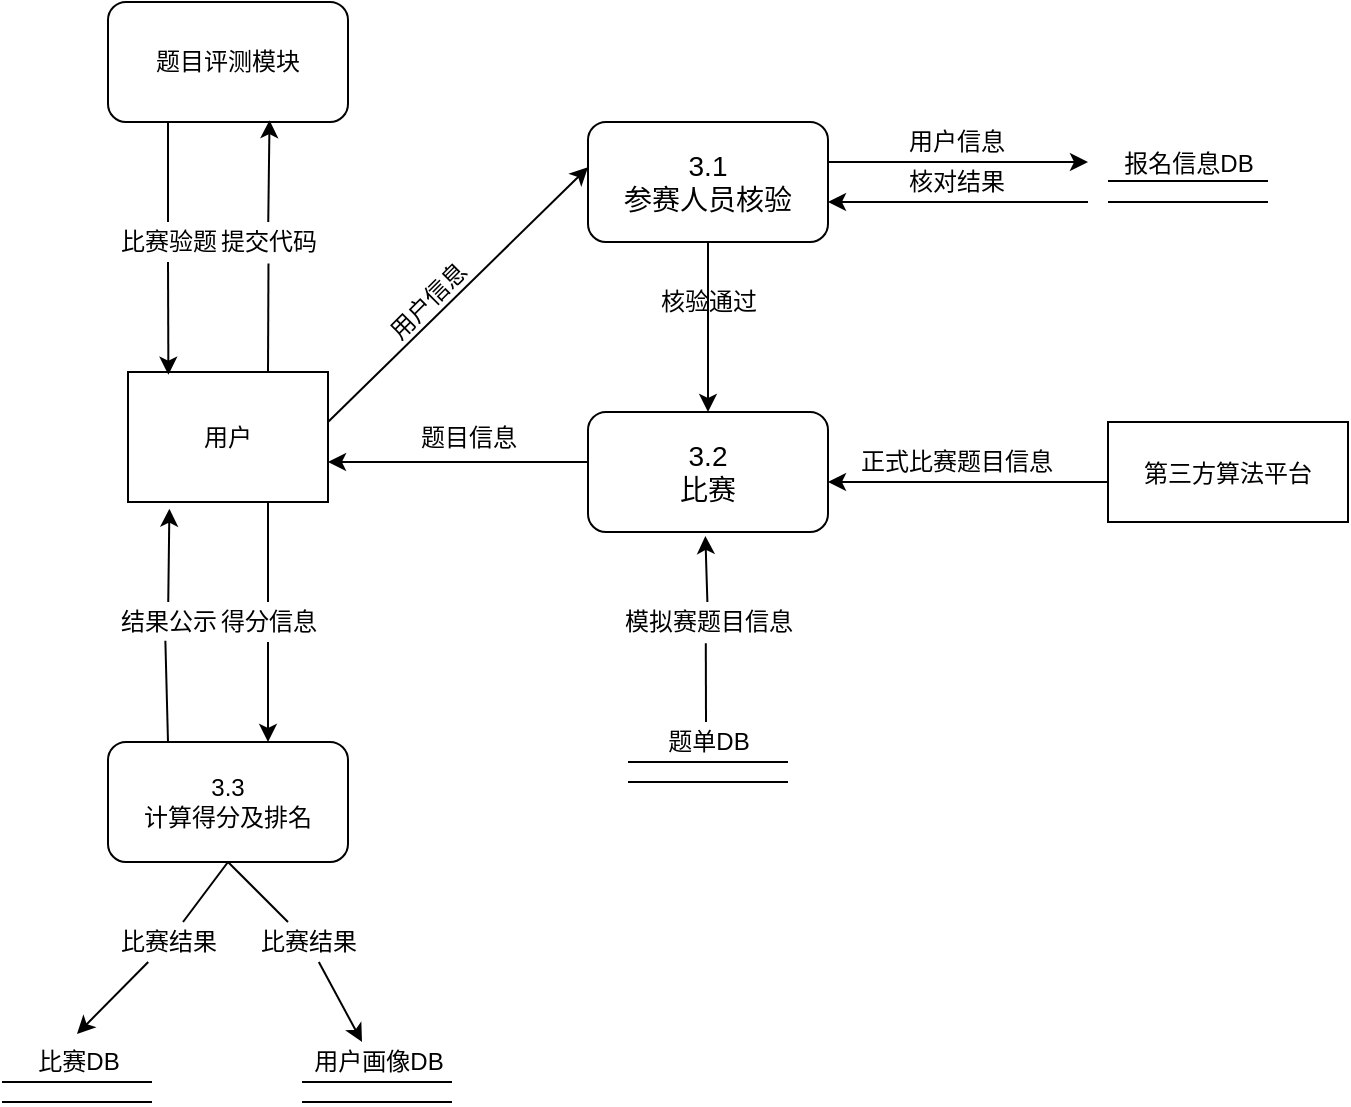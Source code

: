 <mxfile version="17.1.5" type="github">
  <diagram id="MtAmN1gWN1stzAJyf5pG" name="第 1 页">
    <mxGraphModel dx="920" dy="504" grid="1" gridSize="10" guides="1" tooltips="1" connect="0" arrows="1" fold="1" page="1" pageScale="1" pageWidth="827" pageHeight="1169" math="0" shadow="0">
      <root>
        <mxCell id="0" />
        <mxCell id="1" parent="0" />
        <mxCell id="pAkXUdGF3VK3-g7UU75k-1" value="用户" style="rounded=0;whiteSpace=wrap;html=1;" parent="1" vertex="1">
          <mxGeometry x="113" y="335" width="100" height="65" as="geometry" />
        </mxCell>
        <mxCell id="sEVKIMjzkpmvg2Q95Bz1-1" value="" style="endArrow=classic;html=1;rounded=0;entryX=0;entryY=0.378;entryDx=0;entryDy=0;entryPerimeter=0;" parent="1" target="sEVKIMjzkpmvg2Q95Bz1-2" edge="1">
          <mxGeometry width="50" height="50" relative="1" as="geometry">
            <mxPoint x="213" y="360" as="sourcePoint" />
            <mxPoint x="333" y="240" as="targetPoint" />
          </mxGeometry>
        </mxCell>
        <mxCell id="sEVKIMjzkpmvg2Q95Bz1-3" value="用户信息" style="text;html=1;resizable=0;autosize=1;align=center;verticalAlign=middle;points=[];fillColor=none;strokeColor=none;rounded=0;rotation=-45;" parent="1" vertex="1">
          <mxGeometry x="233" y="290" width="60" height="20" as="geometry" />
        </mxCell>
        <mxCell id="sEVKIMjzkpmvg2Q95Bz1-8" value="" style="endArrow=classic;html=1;rounded=0;fontSize=14;" parent="1" edge="1">
          <mxGeometry width="50" height="50" relative="1" as="geometry">
            <mxPoint x="343" y="380" as="sourcePoint" />
            <mxPoint x="213" y="380" as="targetPoint" />
          </mxGeometry>
        </mxCell>
        <mxCell id="sEVKIMjzkpmvg2Q95Bz1-9" value="3.2&lt;br&gt;比赛" style="rounded=1;whiteSpace=wrap;html=1;fontSize=14;" parent="1" vertex="1">
          <mxGeometry x="343" y="355" width="120" height="60" as="geometry" />
        </mxCell>
        <mxCell id="sEVKIMjzkpmvg2Q95Bz1-12" value="" style="endArrow=classic;html=1;rounded=0;fontSize=14;" parent="1" edge="1">
          <mxGeometry width="50" height="50" relative="1" as="geometry">
            <mxPoint x="603" y="390" as="sourcePoint" />
            <mxPoint x="463" y="390" as="targetPoint" />
          </mxGeometry>
        </mxCell>
        <mxCell id="sEVKIMjzkpmvg2Q95Bz1-13" value="&lt;font style=&quot;font-size: 12px&quot;&gt;第三方算法平台&lt;/font&gt;" style="rounded=0;whiteSpace=wrap;html=1;fontSize=14;" parent="1" vertex="1">
          <mxGeometry x="603" y="360" width="120" height="50" as="geometry" />
        </mxCell>
        <mxCell id="sEVKIMjzkpmvg2Q95Bz1-14" value="" style="endArrow=classic;html=1;rounded=0;fontSize=14;entryX=0.489;entryY=1.033;entryDx=0;entryDy=0;entryPerimeter=0;startArrow=none;" parent="1" source="sEVKIMjzkpmvg2Q95Bz1-23" target="sEVKIMjzkpmvg2Q95Bz1-9" edge="1">
          <mxGeometry width="50" height="50" relative="1" as="geometry">
            <mxPoint x="402" y="500" as="sourcePoint" />
            <mxPoint x="423" y="410" as="targetPoint" />
          </mxGeometry>
        </mxCell>
        <mxCell id="sEVKIMjzkpmvg2Q95Bz1-17" value="" style="endArrow=none;html=1;rounded=0;fontSize=14;" parent="1" edge="1">
          <mxGeometry width="50" height="50" relative="1" as="geometry">
            <mxPoint x="603" y="250" as="sourcePoint" />
            <mxPoint x="683" y="250" as="targetPoint" />
          </mxGeometry>
        </mxCell>
        <mxCell id="sEVKIMjzkpmvg2Q95Bz1-18" value="" style="endArrow=none;html=1;rounded=0;fontSize=14;" parent="1" edge="1">
          <mxGeometry width="50" height="50" relative="1" as="geometry">
            <mxPoint x="603" y="239.5" as="sourcePoint" />
            <mxPoint x="683" y="239.5" as="targetPoint" />
          </mxGeometry>
        </mxCell>
        <mxCell id="sEVKIMjzkpmvg2Q95Bz1-19" value="" style="endArrow=none;html=1;rounded=0;fontSize=14;" parent="1" edge="1">
          <mxGeometry width="50" height="50" relative="1" as="geometry">
            <mxPoint x="363" y="530" as="sourcePoint" />
            <mxPoint x="443" y="530" as="targetPoint" />
          </mxGeometry>
        </mxCell>
        <mxCell id="sEVKIMjzkpmvg2Q95Bz1-20" value="" style="endArrow=none;html=1;rounded=0;fontSize=14;" parent="1" edge="1">
          <mxGeometry width="50" height="50" relative="1" as="geometry">
            <mxPoint x="363" y="540" as="sourcePoint" />
            <mxPoint x="443" y="540" as="targetPoint" />
          </mxGeometry>
        </mxCell>
        <mxCell id="sEVKIMjzkpmvg2Q95Bz1-21" value="&lt;font style=&quot;font-size: 12px&quot;&gt;报名信息DB&lt;/font&gt;" style="text;html=1;resizable=0;autosize=1;align=center;verticalAlign=middle;points=[];fillColor=none;strokeColor=none;rounded=0;fontSize=14;" parent="1" vertex="1">
          <mxGeometry x="603" y="220" width="80" height="20" as="geometry" />
        </mxCell>
        <mxCell id="sEVKIMjzkpmvg2Q95Bz1-22" value="题单DB" style="text;html=1;resizable=0;autosize=1;align=center;verticalAlign=middle;points=[];fillColor=none;strokeColor=none;rounded=0;fontSize=12;" parent="1" vertex="1">
          <mxGeometry x="373" y="510" width="60" height="20" as="geometry" />
        </mxCell>
        <mxCell id="sEVKIMjzkpmvg2Q95Bz1-23" value="模拟赛题目信息" style="text;html=1;resizable=0;autosize=1;align=center;verticalAlign=middle;points=[];fillColor=none;strokeColor=none;rounded=0;fontSize=12;" parent="1" vertex="1">
          <mxGeometry x="353" y="450" width="100" height="20" as="geometry" />
        </mxCell>
        <mxCell id="sEVKIMjzkpmvg2Q95Bz1-24" value="" style="endArrow=none;html=1;rounded=0;fontSize=14;entryX=0.489;entryY=1.033;entryDx=0;entryDy=0;entryPerimeter=0;" parent="1" target="sEVKIMjzkpmvg2Q95Bz1-23" edge="1">
          <mxGeometry width="50" height="50" relative="1" as="geometry">
            <mxPoint x="402" y="510" as="sourcePoint" />
            <mxPoint x="401.68" y="411.98" as="targetPoint" />
          </mxGeometry>
        </mxCell>
        <mxCell id="sEVKIMjzkpmvg2Q95Bz1-26" value="核验通过" style="text;html=1;resizable=0;autosize=1;align=center;verticalAlign=middle;points=[];fillColor=none;strokeColor=none;rounded=0;fontSize=12;" parent="1" vertex="1">
          <mxGeometry x="373" y="290" width="60" height="20" as="geometry" />
        </mxCell>
        <mxCell id="sEVKIMjzkpmvg2Q95Bz1-2" value="3.1&lt;br style=&quot;font-size: 14px;&quot;&gt;参赛人员核验" style="rounded=1;whiteSpace=wrap;html=1;fontSize=14;" parent="1" vertex="1">
          <mxGeometry x="343" y="210" width="120" height="60" as="geometry" />
        </mxCell>
        <mxCell id="sEVKIMjzkpmvg2Q95Bz1-4" value="" style="endArrow=classic;html=1;rounded=0;fontSize=14;" parent="1" edge="1">
          <mxGeometry width="50" height="50" relative="1" as="geometry">
            <mxPoint x="463" y="230" as="sourcePoint" />
            <mxPoint x="593" y="230" as="targetPoint" />
          </mxGeometry>
        </mxCell>
        <mxCell id="sEVKIMjzkpmvg2Q95Bz1-5" value="" style="endArrow=classic;html=1;rounded=0;fontSize=14;" parent="1" edge="1">
          <mxGeometry width="50" height="50" relative="1" as="geometry">
            <mxPoint x="593" y="250" as="sourcePoint" />
            <mxPoint x="463" y="250" as="targetPoint" />
          </mxGeometry>
        </mxCell>
        <mxCell id="sEVKIMjzkpmvg2Q95Bz1-16" value="" style="endArrow=classic;html=1;rounded=0;fontSize=14;" parent="1" target="sEVKIMjzkpmvg2Q95Bz1-9" edge="1">
          <mxGeometry width="50" height="50" relative="1" as="geometry">
            <mxPoint x="403" y="270" as="sourcePoint" />
            <mxPoint x="453" y="220" as="targetPoint" />
          </mxGeometry>
        </mxCell>
        <mxCell id="sEVKIMjzkpmvg2Q95Bz1-27" value="用户信息" style="text;html=1;resizable=0;autosize=1;align=center;verticalAlign=middle;points=[];fillColor=none;strokeColor=none;rounded=0;fontSize=12;" parent="1" vertex="1">
          <mxGeometry x="497" y="210" width="60" height="20" as="geometry" />
        </mxCell>
        <mxCell id="sEVKIMjzkpmvg2Q95Bz1-28" value="核对结果" style="text;html=1;resizable=0;autosize=1;align=center;verticalAlign=middle;points=[];fillColor=none;strokeColor=none;rounded=0;fontSize=12;" parent="1" vertex="1">
          <mxGeometry x="497" y="230" width="60" height="20" as="geometry" />
        </mxCell>
        <mxCell id="sEVKIMjzkpmvg2Q95Bz1-29" value="正式比赛题目信息" style="text;html=1;resizable=0;autosize=1;align=center;verticalAlign=middle;points=[];fillColor=none;strokeColor=none;rounded=0;fontSize=12;" parent="1" vertex="1">
          <mxGeometry x="472" y="370" width="110" height="20" as="geometry" />
        </mxCell>
        <mxCell id="sEVKIMjzkpmvg2Q95Bz1-36" value="题目评测模块" style="rounded=1;whiteSpace=wrap;html=1;fontSize=12;" parent="1" vertex="1">
          <mxGeometry x="103" y="150" width="120" height="60" as="geometry" />
        </mxCell>
        <mxCell id="sEVKIMjzkpmvg2Q95Bz1-40" value="题目信息" style="text;html=1;resizable=0;autosize=1;align=center;verticalAlign=middle;points=[];fillColor=none;strokeColor=none;rounded=0;fontSize=12;" parent="1" vertex="1">
          <mxGeometry x="253" y="357.5" width="60" height="20" as="geometry" />
        </mxCell>
        <mxCell id="HWCjWkDuANTWGm1I4SdF-3" value="" style="endArrow=classic;html=1;rounded=0;entryX=0.673;entryY=0.985;entryDx=0;entryDy=0;entryPerimeter=0;startArrow=none;" parent="1" source="HWCjWkDuANTWGm1I4SdF-4" target="sEVKIMjzkpmvg2Q95Bz1-36" edge="1">
          <mxGeometry width="50" height="50" relative="1" as="geometry">
            <mxPoint x="183" y="335" as="sourcePoint" />
            <mxPoint x="233" y="285" as="targetPoint" />
          </mxGeometry>
        </mxCell>
        <mxCell id="HWCjWkDuANTWGm1I4SdF-4" value="提交代码" style="text;html=1;resizable=0;autosize=1;align=center;verticalAlign=middle;points=[];fillColor=none;strokeColor=none;rounded=0;" parent="1" vertex="1">
          <mxGeometry x="153" y="260" width="60" height="20" as="geometry" />
        </mxCell>
        <mxCell id="HWCjWkDuANTWGm1I4SdF-7" value="" style="endArrow=none;html=1;rounded=0;entryX=0.504;entryY=1.039;entryDx=0;entryDy=0;entryPerimeter=0;" parent="1" target="HWCjWkDuANTWGm1I4SdF-4" edge="1">
          <mxGeometry width="50" height="50" relative="1" as="geometry">
            <mxPoint x="183" y="335" as="sourcePoint" />
            <mxPoint x="183.76" y="209.1" as="targetPoint" />
          </mxGeometry>
        </mxCell>
        <mxCell id="HWCjWkDuANTWGm1I4SdF-8" value="" style="endArrow=classic;html=1;rounded=0;startArrow=none;entryX=0.202;entryY=0.021;entryDx=0;entryDy=0;entryPerimeter=0;" parent="1" target="pAkXUdGF3VK3-g7UU75k-1" edge="1">
          <mxGeometry width="50" height="50" relative="1" as="geometry">
            <mxPoint x="133" y="280" as="sourcePoint" />
            <mxPoint x="133" y="330" as="targetPoint" />
          </mxGeometry>
        </mxCell>
        <mxCell id="HWCjWkDuANTWGm1I4SdF-9" value="比赛验题" style="text;html=1;resizable=0;autosize=1;align=center;verticalAlign=middle;points=[];fillColor=none;strokeColor=none;rounded=0;" parent="1" vertex="1">
          <mxGeometry x="103" y="260" width="60" height="20" as="geometry" />
        </mxCell>
        <mxCell id="HWCjWkDuANTWGm1I4SdF-10" value="" style="endArrow=none;html=1;rounded=0;" parent="1" edge="1">
          <mxGeometry width="50" height="50" relative="1" as="geometry">
            <mxPoint x="133" y="210" as="sourcePoint" />
            <mxPoint x="133" y="260" as="targetPoint" />
          </mxGeometry>
        </mxCell>
        <mxCell id="HWCjWkDuANTWGm1I4SdF-11" value="" style="endArrow=classic;html=1;rounded=0;startArrow=none;" parent="1" source="HWCjWkDuANTWGm1I4SdF-12" edge="1">
          <mxGeometry width="50" height="50" relative="1" as="geometry">
            <mxPoint x="183" y="400" as="sourcePoint" />
            <mxPoint x="183" y="520" as="targetPoint" />
          </mxGeometry>
        </mxCell>
        <mxCell id="HWCjWkDuANTWGm1I4SdF-12" value="得分信息" style="text;html=1;resizable=0;autosize=1;align=center;verticalAlign=middle;points=[];fillColor=none;strokeColor=none;rounded=0;" parent="1" vertex="1">
          <mxGeometry x="153" y="450" width="60" height="20" as="geometry" />
        </mxCell>
        <mxCell id="HWCjWkDuANTWGm1I4SdF-13" value="" style="endArrow=none;html=1;rounded=0;" parent="1" target="HWCjWkDuANTWGm1I4SdF-12" edge="1">
          <mxGeometry width="50" height="50" relative="1" as="geometry">
            <mxPoint x="183" y="400" as="sourcePoint" />
            <mxPoint x="183" y="520.0" as="targetPoint" />
          </mxGeometry>
        </mxCell>
        <mxCell id="HWCjWkDuANTWGm1I4SdF-14" value="3.3&lt;br&gt;计算得分及排名" style="rounded=1;whiteSpace=wrap;html=1;" parent="1" vertex="1">
          <mxGeometry x="103" y="520" width="120" height="60" as="geometry" />
        </mxCell>
        <mxCell id="HWCjWkDuANTWGm1I4SdF-16" value="" style="endArrow=classic;html=1;rounded=0;fontSize=12;entryX=0.207;entryY=1.051;entryDx=0;entryDy=0;entryPerimeter=0;startArrow=none;" parent="1" source="HWCjWkDuANTWGm1I4SdF-17" target="pAkXUdGF3VK3-g7UU75k-1" edge="1">
          <mxGeometry width="50" height="50" relative="1" as="geometry">
            <mxPoint x="133" y="520" as="sourcePoint" />
            <mxPoint x="183" y="470" as="targetPoint" />
          </mxGeometry>
        </mxCell>
        <mxCell id="HWCjWkDuANTWGm1I4SdF-17" value="结果公示" style="text;html=1;resizable=0;autosize=1;align=center;verticalAlign=middle;points=[];fillColor=none;strokeColor=none;rounded=0;fontSize=12;" parent="1" vertex="1">
          <mxGeometry x="103" y="450" width="60" height="20" as="geometry" />
        </mxCell>
        <mxCell id="HWCjWkDuANTWGm1I4SdF-18" value="" style="endArrow=none;html=1;rounded=0;fontSize=12;entryX=0.478;entryY=0.967;entryDx=0;entryDy=0;entryPerimeter=0;" parent="1" target="HWCjWkDuANTWGm1I4SdF-17" edge="1">
          <mxGeometry width="50" height="50" relative="1" as="geometry">
            <mxPoint x="133" y="520" as="sourcePoint" />
            <mxPoint x="133.7" y="403.315" as="targetPoint" />
          </mxGeometry>
        </mxCell>
        <mxCell id="HWCjWkDuANTWGm1I4SdF-20" value="比赛结果" style="text;html=1;resizable=0;autosize=1;align=center;verticalAlign=middle;points=[];fillColor=none;strokeColor=none;rounded=0;fontSize=12;" parent="1" vertex="1">
          <mxGeometry x="103" y="610" width="60" height="20" as="geometry" />
        </mxCell>
        <mxCell id="HWCjWkDuANTWGm1I4SdF-21" value="" style="endArrow=none;html=1;rounded=0;fontSize=12;" parent="1" target="HWCjWkDuANTWGm1I4SdF-20" edge="1">
          <mxGeometry width="50" height="50" relative="1" as="geometry">
            <mxPoint x="163" y="580" as="sourcePoint" />
            <mxPoint x="163" y="650" as="targetPoint" />
          </mxGeometry>
        </mxCell>
        <mxCell id="HWCjWkDuANTWGm1I4SdF-25" value="" style="group" parent="1" vertex="1" connectable="0">
          <mxGeometry x="50" y="670" width="75" height="30" as="geometry" />
        </mxCell>
        <mxCell id="HWCjWkDuANTWGm1I4SdF-22" value="" style="endArrow=none;html=1;rounded=0;fontSize=12;" parent="HWCjWkDuANTWGm1I4SdF-25" edge="1">
          <mxGeometry width="50" height="50" relative="1" as="geometry">
            <mxPoint y="20" as="sourcePoint" />
            <mxPoint x="75" y="20" as="targetPoint" />
          </mxGeometry>
        </mxCell>
        <mxCell id="HWCjWkDuANTWGm1I4SdF-23" value="" style="endArrow=none;html=1;rounded=0;fontSize=12;" parent="HWCjWkDuANTWGm1I4SdF-25" edge="1">
          <mxGeometry width="50" height="50" relative="1" as="geometry">
            <mxPoint y="30" as="sourcePoint" />
            <mxPoint x="75" y="30" as="targetPoint" />
          </mxGeometry>
        </mxCell>
        <mxCell id="HWCjWkDuANTWGm1I4SdF-24" value="比赛DB" style="text;html=1;resizable=0;autosize=1;align=center;verticalAlign=middle;points=[];fillColor=none;strokeColor=none;rounded=0;fontSize=12;" parent="HWCjWkDuANTWGm1I4SdF-25" vertex="1">
          <mxGeometry x="7.5" width="60" height="20" as="geometry" />
        </mxCell>
        <mxCell id="HWCjWkDuANTWGm1I4SdF-19" value="" style="endArrow=classic;html=1;rounded=0;fontSize=12;startArrow=none;entryX=0.5;entryY=-0.2;entryDx=0;entryDy=0;entryPerimeter=0;" parent="1" source="HWCjWkDuANTWGm1I4SdF-20" target="HWCjWkDuANTWGm1I4SdF-24" edge="1">
          <mxGeometry width="50" height="50" relative="1" as="geometry">
            <mxPoint x="163" y="580" as="sourcePoint" />
            <mxPoint x="163" y="650" as="targetPoint" />
          </mxGeometry>
        </mxCell>
        <mxCell id="AiCGU1jMbmE6dtAfAe_y-2" value="" style="endArrow=classic;html=1;rounded=0;startArrow=none;" edge="1" parent="1" source="AiCGU1jMbmE6dtAfAe_y-8">
          <mxGeometry width="50" height="50" relative="1" as="geometry">
            <mxPoint x="163" y="580" as="sourcePoint" />
            <mxPoint x="230" y="670" as="targetPoint" />
          </mxGeometry>
        </mxCell>
        <mxCell id="AiCGU1jMbmE6dtAfAe_y-7" value="" style="group" vertex="1" connectable="0" parent="1">
          <mxGeometry x="197.5" y="670" width="80" height="30" as="geometry" />
        </mxCell>
        <mxCell id="AiCGU1jMbmE6dtAfAe_y-4" value="" style="endArrow=none;html=1;rounded=0;fontSize=12;" edge="1" parent="AiCGU1jMbmE6dtAfAe_y-7">
          <mxGeometry width="50" height="50" relative="1" as="geometry">
            <mxPoint x="2.5" y="20" as="sourcePoint" />
            <mxPoint x="77.5" y="20" as="targetPoint" />
          </mxGeometry>
        </mxCell>
        <mxCell id="AiCGU1jMbmE6dtAfAe_y-5" value="" style="endArrow=none;html=1;rounded=0;fontSize=12;" edge="1" parent="AiCGU1jMbmE6dtAfAe_y-7">
          <mxGeometry width="50" height="50" relative="1" as="geometry">
            <mxPoint x="2.5" y="30" as="sourcePoint" />
            <mxPoint x="77.5" y="30" as="targetPoint" />
          </mxGeometry>
        </mxCell>
        <mxCell id="AiCGU1jMbmE6dtAfAe_y-6" value="用户画像DB" style="text;html=1;resizable=0;autosize=1;align=center;verticalAlign=middle;points=[];fillColor=none;strokeColor=none;rounded=0;fontSize=12;" vertex="1" parent="AiCGU1jMbmE6dtAfAe_y-7">
          <mxGeometry width="80" height="20" as="geometry" />
        </mxCell>
        <mxCell id="AiCGU1jMbmE6dtAfAe_y-8" value="比赛结果" style="text;html=1;resizable=0;autosize=1;align=center;verticalAlign=middle;points=[];fillColor=none;strokeColor=none;rounded=0;fontSize=12;" vertex="1" parent="1">
          <mxGeometry x="173" y="610" width="60" height="20" as="geometry" />
        </mxCell>
        <mxCell id="AiCGU1jMbmE6dtAfAe_y-9" value="" style="endArrow=none;html=1;rounded=0;" edge="1" parent="1" target="AiCGU1jMbmE6dtAfAe_y-8">
          <mxGeometry width="50" height="50" relative="1" as="geometry">
            <mxPoint x="163" y="580" as="sourcePoint" />
            <mxPoint x="230" y="670" as="targetPoint" />
          </mxGeometry>
        </mxCell>
      </root>
    </mxGraphModel>
  </diagram>
</mxfile>
